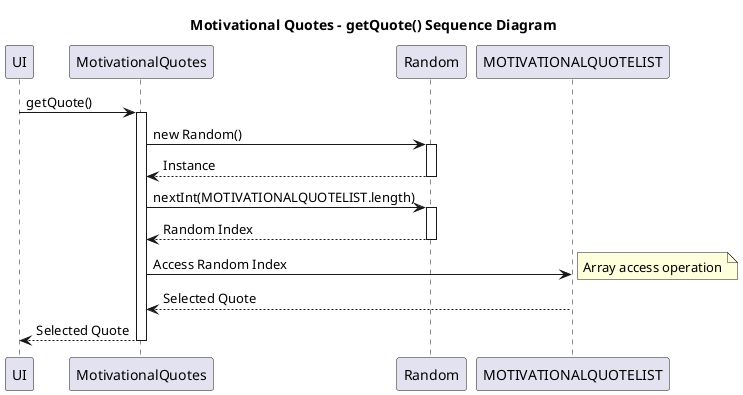 @startuml
title Motivational Quotes - getQuote() Sequence Diagram

participant UI
participant MotivationalQuotes
participant Random

UI -> MotivationalQuotes: getQuote()
activate MotivationalQuotes
MotivationalQuotes -> Random: new Random()
activate Random
Random --> MotivationalQuotes: Instance
deactivate Random
MotivationalQuotes -> Random: nextInt(MOTIVATIONALQUOTELIST.length)
activate Random
Random --> MotivationalQuotes: Random Index
deactivate Random
MotivationalQuotes -> MOTIVATIONALQUOTELIST: Access Random Index
note right: Array access operation
MOTIVATIONALQUOTELIST --> MotivationalQuotes: Selected Quote
MotivationalQuotes --> UI: Selected Quote
deactivate MotivationalQuotes
@enduml
